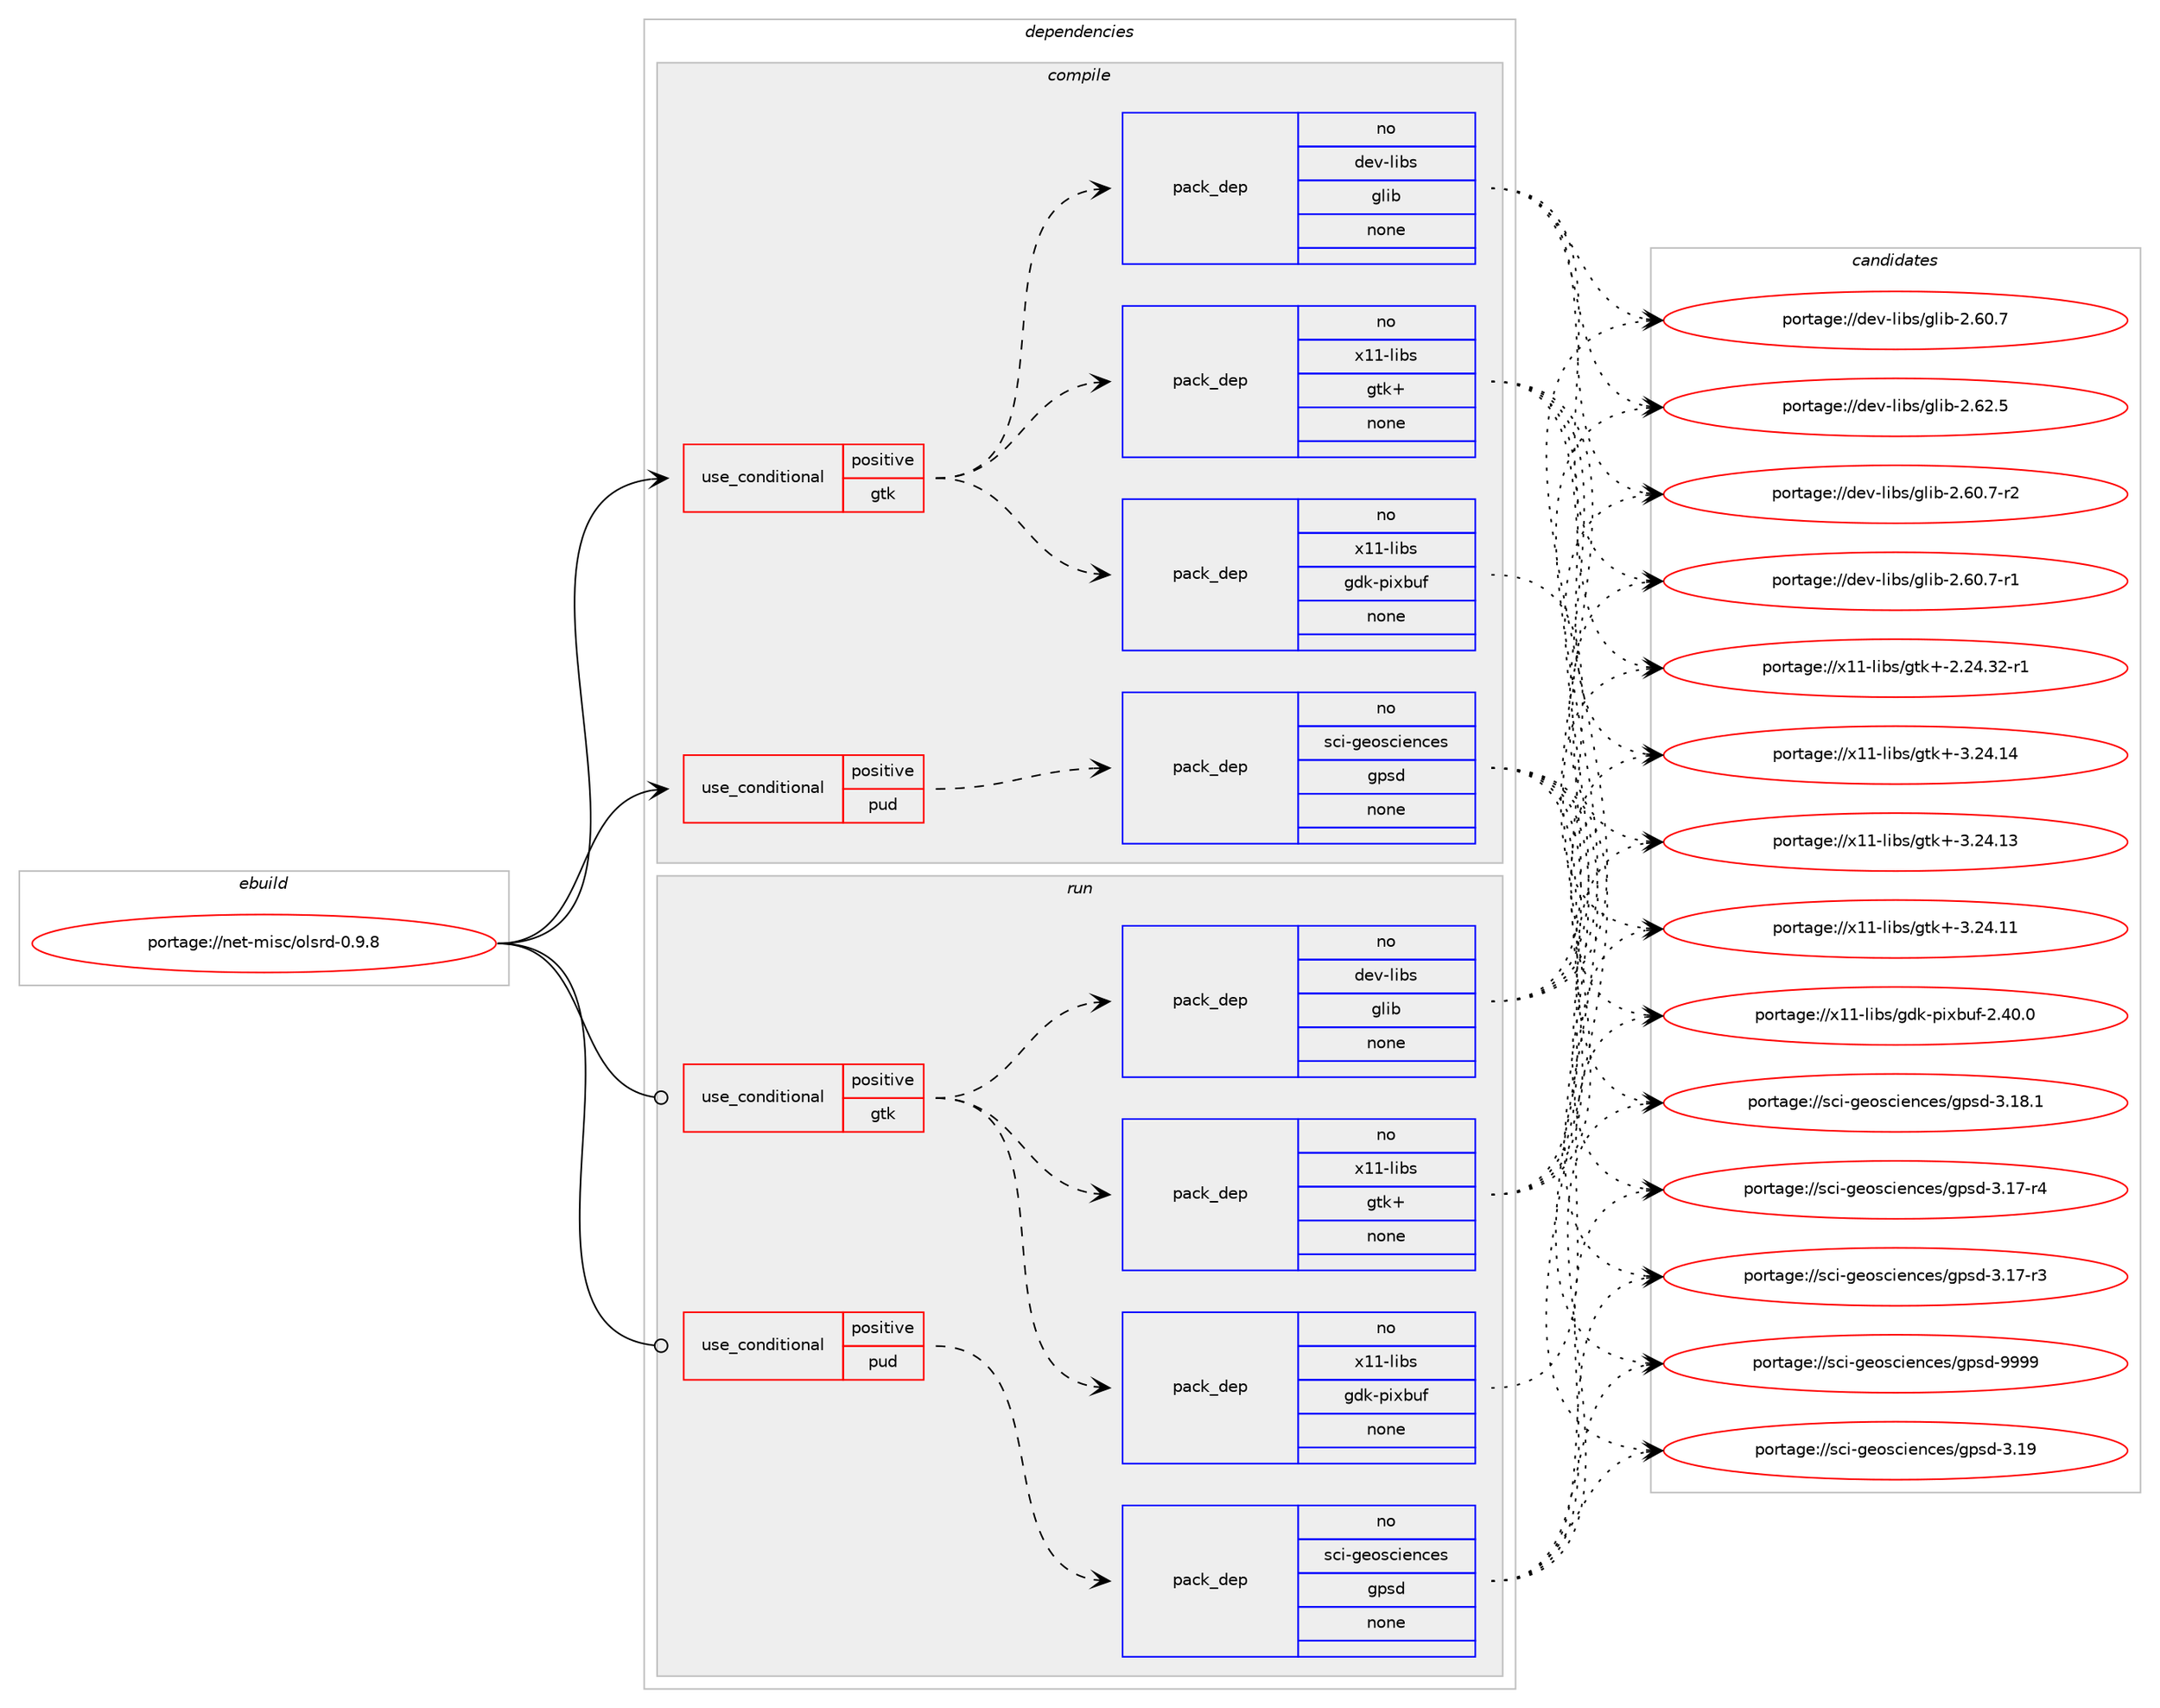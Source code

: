 digraph prolog {

# *************
# Graph options
# *************

newrank=true;
concentrate=true;
compound=true;
graph [rankdir=LR,fontname=Helvetica,fontsize=10,ranksep=1.5];#, ranksep=2.5, nodesep=0.2];
edge  [arrowhead=vee];
node  [fontname=Helvetica,fontsize=10];

# **********
# The ebuild
# **********

subgraph cluster_leftcol {
color=gray;
rank=same;
label=<<i>ebuild</i>>;
id [label="portage://net-misc/olsrd-0.9.8", color=red, width=4, href="../net-misc/olsrd-0.9.8.svg"];
}

# ****************
# The dependencies
# ****************

subgraph cluster_midcol {
color=gray;
label=<<i>dependencies</i>>;
subgraph cluster_compile {
fillcolor="#eeeeee";
style=filled;
label=<<i>compile</i>>;
subgraph cond3478 {
dependency21442 [label=<<TABLE BORDER="0" CELLBORDER="1" CELLSPACING="0" CELLPADDING="4"><TR><TD ROWSPAN="3" CELLPADDING="10">use_conditional</TD></TR><TR><TD>positive</TD></TR><TR><TD>gtk</TD></TR></TABLE>>, shape=none, color=red];
subgraph pack17593 {
dependency21443 [label=<<TABLE BORDER="0" CELLBORDER="1" CELLSPACING="0" CELLPADDING="4" WIDTH="220"><TR><TD ROWSPAN="6" CELLPADDING="30">pack_dep</TD></TR><TR><TD WIDTH="110">no</TD></TR><TR><TD>dev-libs</TD></TR><TR><TD>glib</TD></TR><TR><TD>none</TD></TR><TR><TD></TD></TR></TABLE>>, shape=none, color=blue];
}
dependency21442:e -> dependency21443:w [weight=20,style="dashed",arrowhead="vee"];
subgraph pack17594 {
dependency21444 [label=<<TABLE BORDER="0" CELLBORDER="1" CELLSPACING="0" CELLPADDING="4" WIDTH="220"><TR><TD ROWSPAN="6" CELLPADDING="30">pack_dep</TD></TR><TR><TD WIDTH="110">no</TD></TR><TR><TD>x11-libs</TD></TR><TR><TD>gdk-pixbuf</TD></TR><TR><TD>none</TD></TR><TR><TD></TD></TR></TABLE>>, shape=none, color=blue];
}
dependency21442:e -> dependency21444:w [weight=20,style="dashed",arrowhead="vee"];
subgraph pack17595 {
dependency21445 [label=<<TABLE BORDER="0" CELLBORDER="1" CELLSPACING="0" CELLPADDING="4" WIDTH="220"><TR><TD ROWSPAN="6" CELLPADDING="30">pack_dep</TD></TR><TR><TD WIDTH="110">no</TD></TR><TR><TD>x11-libs</TD></TR><TR><TD>gtk+</TD></TR><TR><TD>none</TD></TR><TR><TD></TD></TR></TABLE>>, shape=none, color=blue];
}
dependency21442:e -> dependency21445:w [weight=20,style="dashed",arrowhead="vee"];
}
id:e -> dependency21442:w [weight=20,style="solid",arrowhead="vee"];
subgraph cond3479 {
dependency21446 [label=<<TABLE BORDER="0" CELLBORDER="1" CELLSPACING="0" CELLPADDING="4"><TR><TD ROWSPAN="3" CELLPADDING="10">use_conditional</TD></TR><TR><TD>positive</TD></TR><TR><TD>pud</TD></TR></TABLE>>, shape=none, color=red];
subgraph pack17596 {
dependency21447 [label=<<TABLE BORDER="0" CELLBORDER="1" CELLSPACING="0" CELLPADDING="4" WIDTH="220"><TR><TD ROWSPAN="6" CELLPADDING="30">pack_dep</TD></TR><TR><TD WIDTH="110">no</TD></TR><TR><TD>sci-geosciences</TD></TR><TR><TD>gpsd</TD></TR><TR><TD>none</TD></TR><TR><TD></TD></TR></TABLE>>, shape=none, color=blue];
}
dependency21446:e -> dependency21447:w [weight=20,style="dashed",arrowhead="vee"];
}
id:e -> dependency21446:w [weight=20,style="solid",arrowhead="vee"];
}
subgraph cluster_compileandrun {
fillcolor="#eeeeee";
style=filled;
label=<<i>compile and run</i>>;
}
subgraph cluster_run {
fillcolor="#eeeeee";
style=filled;
label=<<i>run</i>>;
subgraph cond3480 {
dependency21448 [label=<<TABLE BORDER="0" CELLBORDER="1" CELLSPACING="0" CELLPADDING="4"><TR><TD ROWSPAN="3" CELLPADDING="10">use_conditional</TD></TR><TR><TD>positive</TD></TR><TR><TD>gtk</TD></TR></TABLE>>, shape=none, color=red];
subgraph pack17597 {
dependency21449 [label=<<TABLE BORDER="0" CELLBORDER="1" CELLSPACING="0" CELLPADDING="4" WIDTH="220"><TR><TD ROWSPAN="6" CELLPADDING="30">pack_dep</TD></TR><TR><TD WIDTH="110">no</TD></TR><TR><TD>dev-libs</TD></TR><TR><TD>glib</TD></TR><TR><TD>none</TD></TR><TR><TD></TD></TR></TABLE>>, shape=none, color=blue];
}
dependency21448:e -> dependency21449:w [weight=20,style="dashed",arrowhead="vee"];
subgraph pack17598 {
dependency21450 [label=<<TABLE BORDER="0" CELLBORDER="1" CELLSPACING="0" CELLPADDING="4" WIDTH="220"><TR><TD ROWSPAN="6" CELLPADDING="30">pack_dep</TD></TR><TR><TD WIDTH="110">no</TD></TR><TR><TD>x11-libs</TD></TR><TR><TD>gdk-pixbuf</TD></TR><TR><TD>none</TD></TR><TR><TD></TD></TR></TABLE>>, shape=none, color=blue];
}
dependency21448:e -> dependency21450:w [weight=20,style="dashed",arrowhead="vee"];
subgraph pack17599 {
dependency21451 [label=<<TABLE BORDER="0" CELLBORDER="1" CELLSPACING="0" CELLPADDING="4" WIDTH="220"><TR><TD ROWSPAN="6" CELLPADDING="30">pack_dep</TD></TR><TR><TD WIDTH="110">no</TD></TR><TR><TD>x11-libs</TD></TR><TR><TD>gtk+</TD></TR><TR><TD>none</TD></TR><TR><TD></TD></TR></TABLE>>, shape=none, color=blue];
}
dependency21448:e -> dependency21451:w [weight=20,style="dashed",arrowhead="vee"];
}
id:e -> dependency21448:w [weight=20,style="solid",arrowhead="odot"];
subgraph cond3481 {
dependency21452 [label=<<TABLE BORDER="0" CELLBORDER="1" CELLSPACING="0" CELLPADDING="4"><TR><TD ROWSPAN="3" CELLPADDING="10">use_conditional</TD></TR><TR><TD>positive</TD></TR><TR><TD>pud</TD></TR></TABLE>>, shape=none, color=red];
subgraph pack17600 {
dependency21453 [label=<<TABLE BORDER="0" CELLBORDER="1" CELLSPACING="0" CELLPADDING="4" WIDTH="220"><TR><TD ROWSPAN="6" CELLPADDING="30">pack_dep</TD></TR><TR><TD WIDTH="110">no</TD></TR><TR><TD>sci-geosciences</TD></TR><TR><TD>gpsd</TD></TR><TR><TD>none</TD></TR><TR><TD></TD></TR></TABLE>>, shape=none, color=blue];
}
dependency21452:e -> dependency21453:w [weight=20,style="dashed",arrowhead="vee"];
}
id:e -> dependency21452:w [weight=20,style="solid",arrowhead="odot"];
}
}

# **************
# The candidates
# **************

subgraph cluster_choices {
rank=same;
color=gray;
label=<<i>candidates</i>>;

subgraph choice17593 {
color=black;
nodesep=1;
choice1001011184510810598115471031081059845504654504653 [label="portage://dev-libs/glib-2.62.5", color=red, width=4,href="../dev-libs/glib-2.62.5.svg"];
choice10010111845108105981154710310810598455046544846554511450 [label="portage://dev-libs/glib-2.60.7-r2", color=red, width=4,href="../dev-libs/glib-2.60.7-r2.svg"];
choice10010111845108105981154710310810598455046544846554511449 [label="portage://dev-libs/glib-2.60.7-r1", color=red, width=4,href="../dev-libs/glib-2.60.7-r1.svg"];
choice1001011184510810598115471031081059845504654484655 [label="portage://dev-libs/glib-2.60.7", color=red, width=4,href="../dev-libs/glib-2.60.7.svg"];
dependency21443:e -> choice1001011184510810598115471031081059845504654504653:w [style=dotted,weight="100"];
dependency21443:e -> choice10010111845108105981154710310810598455046544846554511450:w [style=dotted,weight="100"];
dependency21443:e -> choice10010111845108105981154710310810598455046544846554511449:w [style=dotted,weight="100"];
dependency21443:e -> choice1001011184510810598115471031081059845504654484655:w [style=dotted,weight="100"];
}
subgraph choice17594 {
color=black;
nodesep=1;
choice1204949451081059811547103100107451121051209811710245504652484648 [label="portage://x11-libs/gdk-pixbuf-2.40.0", color=red, width=4,href="../x11-libs/gdk-pixbuf-2.40.0.svg"];
dependency21444:e -> choice1204949451081059811547103100107451121051209811710245504652484648:w [style=dotted,weight="100"];
}
subgraph choice17595 {
color=black;
nodesep=1;
choice1204949451081059811547103116107434551465052464952 [label="portage://x11-libs/gtk+-3.24.14", color=red, width=4,href="../x11-libs/gtk+-3.24.14.svg"];
choice1204949451081059811547103116107434551465052464951 [label="portage://x11-libs/gtk+-3.24.13", color=red, width=4,href="../x11-libs/gtk+-3.24.13.svg"];
choice1204949451081059811547103116107434551465052464949 [label="portage://x11-libs/gtk+-3.24.11", color=red, width=4,href="../x11-libs/gtk+-3.24.11.svg"];
choice12049494510810598115471031161074345504650524651504511449 [label="portage://x11-libs/gtk+-2.24.32-r1", color=red, width=4,href="../x11-libs/gtk+-2.24.32-r1.svg"];
dependency21445:e -> choice1204949451081059811547103116107434551465052464952:w [style=dotted,weight="100"];
dependency21445:e -> choice1204949451081059811547103116107434551465052464951:w [style=dotted,weight="100"];
dependency21445:e -> choice1204949451081059811547103116107434551465052464949:w [style=dotted,weight="100"];
dependency21445:e -> choice12049494510810598115471031161074345504650524651504511449:w [style=dotted,weight="100"];
}
subgraph choice17596 {
color=black;
nodesep=1;
choice11599105451031011111159910510111099101115471031121151004557575757 [label="portage://sci-geosciences/gpsd-9999", color=red, width=4,href="../sci-geosciences/gpsd-9999.svg"];
choice11599105451031011111159910510111099101115471031121151004551464957 [label="portage://sci-geosciences/gpsd-3.19", color=red, width=4,href="../sci-geosciences/gpsd-3.19.svg"];
choice115991054510310111111599105101110991011154710311211510045514649564649 [label="portage://sci-geosciences/gpsd-3.18.1", color=red, width=4,href="../sci-geosciences/gpsd-3.18.1.svg"];
choice115991054510310111111599105101110991011154710311211510045514649554511452 [label="portage://sci-geosciences/gpsd-3.17-r4", color=red, width=4,href="../sci-geosciences/gpsd-3.17-r4.svg"];
choice115991054510310111111599105101110991011154710311211510045514649554511451 [label="portage://sci-geosciences/gpsd-3.17-r3", color=red, width=4,href="../sci-geosciences/gpsd-3.17-r3.svg"];
dependency21447:e -> choice11599105451031011111159910510111099101115471031121151004557575757:w [style=dotted,weight="100"];
dependency21447:e -> choice11599105451031011111159910510111099101115471031121151004551464957:w [style=dotted,weight="100"];
dependency21447:e -> choice115991054510310111111599105101110991011154710311211510045514649564649:w [style=dotted,weight="100"];
dependency21447:e -> choice115991054510310111111599105101110991011154710311211510045514649554511452:w [style=dotted,weight="100"];
dependency21447:e -> choice115991054510310111111599105101110991011154710311211510045514649554511451:w [style=dotted,weight="100"];
}
subgraph choice17597 {
color=black;
nodesep=1;
choice1001011184510810598115471031081059845504654504653 [label="portage://dev-libs/glib-2.62.5", color=red, width=4,href="../dev-libs/glib-2.62.5.svg"];
choice10010111845108105981154710310810598455046544846554511450 [label="portage://dev-libs/glib-2.60.7-r2", color=red, width=4,href="../dev-libs/glib-2.60.7-r2.svg"];
choice10010111845108105981154710310810598455046544846554511449 [label="portage://dev-libs/glib-2.60.7-r1", color=red, width=4,href="../dev-libs/glib-2.60.7-r1.svg"];
choice1001011184510810598115471031081059845504654484655 [label="portage://dev-libs/glib-2.60.7", color=red, width=4,href="../dev-libs/glib-2.60.7.svg"];
dependency21449:e -> choice1001011184510810598115471031081059845504654504653:w [style=dotted,weight="100"];
dependency21449:e -> choice10010111845108105981154710310810598455046544846554511450:w [style=dotted,weight="100"];
dependency21449:e -> choice10010111845108105981154710310810598455046544846554511449:w [style=dotted,weight="100"];
dependency21449:e -> choice1001011184510810598115471031081059845504654484655:w [style=dotted,weight="100"];
}
subgraph choice17598 {
color=black;
nodesep=1;
choice1204949451081059811547103100107451121051209811710245504652484648 [label="portage://x11-libs/gdk-pixbuf-2.40.0", color=red, width=4,href="../x11-libs/gdk-pixbuf-2.40.0.svg"];
dependency21450:e -> choice1204949451081059811547103100107451121051209811710245504652484648:w [style=dotted,weight="100"];
}
subgraph choice17599 {
color=black;
nodesep=1;
choice1204949451081059811547103116107434551465052464952 [label="portage://x11-libs/gtk+-3.24.14", color=red, width=4,href="../x11-libs/gtk+-3.24.14.svg"];
choice1204949451081059811547103116107434551465052464951 [label="portage://x11-libs/gtk+-3.24.13", color=red, width=4,href="../x11-libs/gtk+-3.24.13.svg"];
choice1204949451081059811547103116107434551465052464949 [label="portage://x11-libs/gtk+-3.24.11", color=red, width=4,href="../x11-libs/gtk+-3.24.11.svg"];
choice12049494510810598115471031161074345504650524651504511449 [label="portage://x11-libs/gtk+-2.24.32-r1", color=red, width=4,href="../x11-libs/gtk+-2.24.32-r1.svg"];
dependency21451:e -> choice1204949451081059811547103116107434551465052464952:w [style=dotted,weight="100"];
dependency21451:e -> choice1204949451081059811547103116107434551465052464951:w [style=dotted,weight="100"];
dependency21451:e -> choice1204949451081059811547103116107434551465052464949:w [style=dotted,weight="100"];
dependency21451:e -> choice12049494510810598115471031161074345504650524651504511449:w [style=dotted,weight="100"];
}
subgraph choice17600 {
color=black;
nodesep=1;
choice11599105451031011111159910510111099101115471031121151004557575757 [label="portage://sci-geosciences/gpsd-9999", color=red, width=4,href="../sci-geosciences/gpsd-9999.svg"];
choice11599105451031011111159910510111099101115471031121151004551464957 [label="portage://sci-geosciences/gpsd-3.19", color=red, width=4,href="../sci-geosciences/gpsd-3.19.svg"];
choice115991054510310111111599105101110991011154710311211510045514649564649 [label="portage://sci-geosciences/gpsd-3.18.1", color=red, width=4,href="../sci-geosciences/gpsd-3.18.1.svg"];
choice115991054510310111111599105101110991011154710311211510045514649554511452 [label="portage://sci-geosciences/gpsd-3.17-r4", color=red, width=4,href="../sci-geosciences/gpsd-3.17-r4.svg"];
choice115991054510310111111599105101110991011154710311211510045514649554511451 [label="portage://sci-geosciences/gpsd-3.17-r3", color=red, width=4,href="../sci-geosciences/gpsd-3.17-r3.svg"];
dependency21453:e -> choice11599105451031011111159910510111099101115471031121151004557575757:w [style=dotted,weight="100"];
dependency21453:e -> choice11599105451031011111159910510111099101115471031121151004551464957:w [style=dotted,weight="100"];
dependency21453:e -> choice115991054510310111111599105101110991011154710311211510045514649564649:w [style=dotted,weight="100"];
dependency21453:e -> choice115991054510310111111599105101110991011154710311211510045514649554511452:w [style=dotted,weight="100"];
dependency21453:e -> choice115991054510310111111599105101110991011154710311211510045514649554511451:w [style=dotted,weight="100"];
}
}

}
